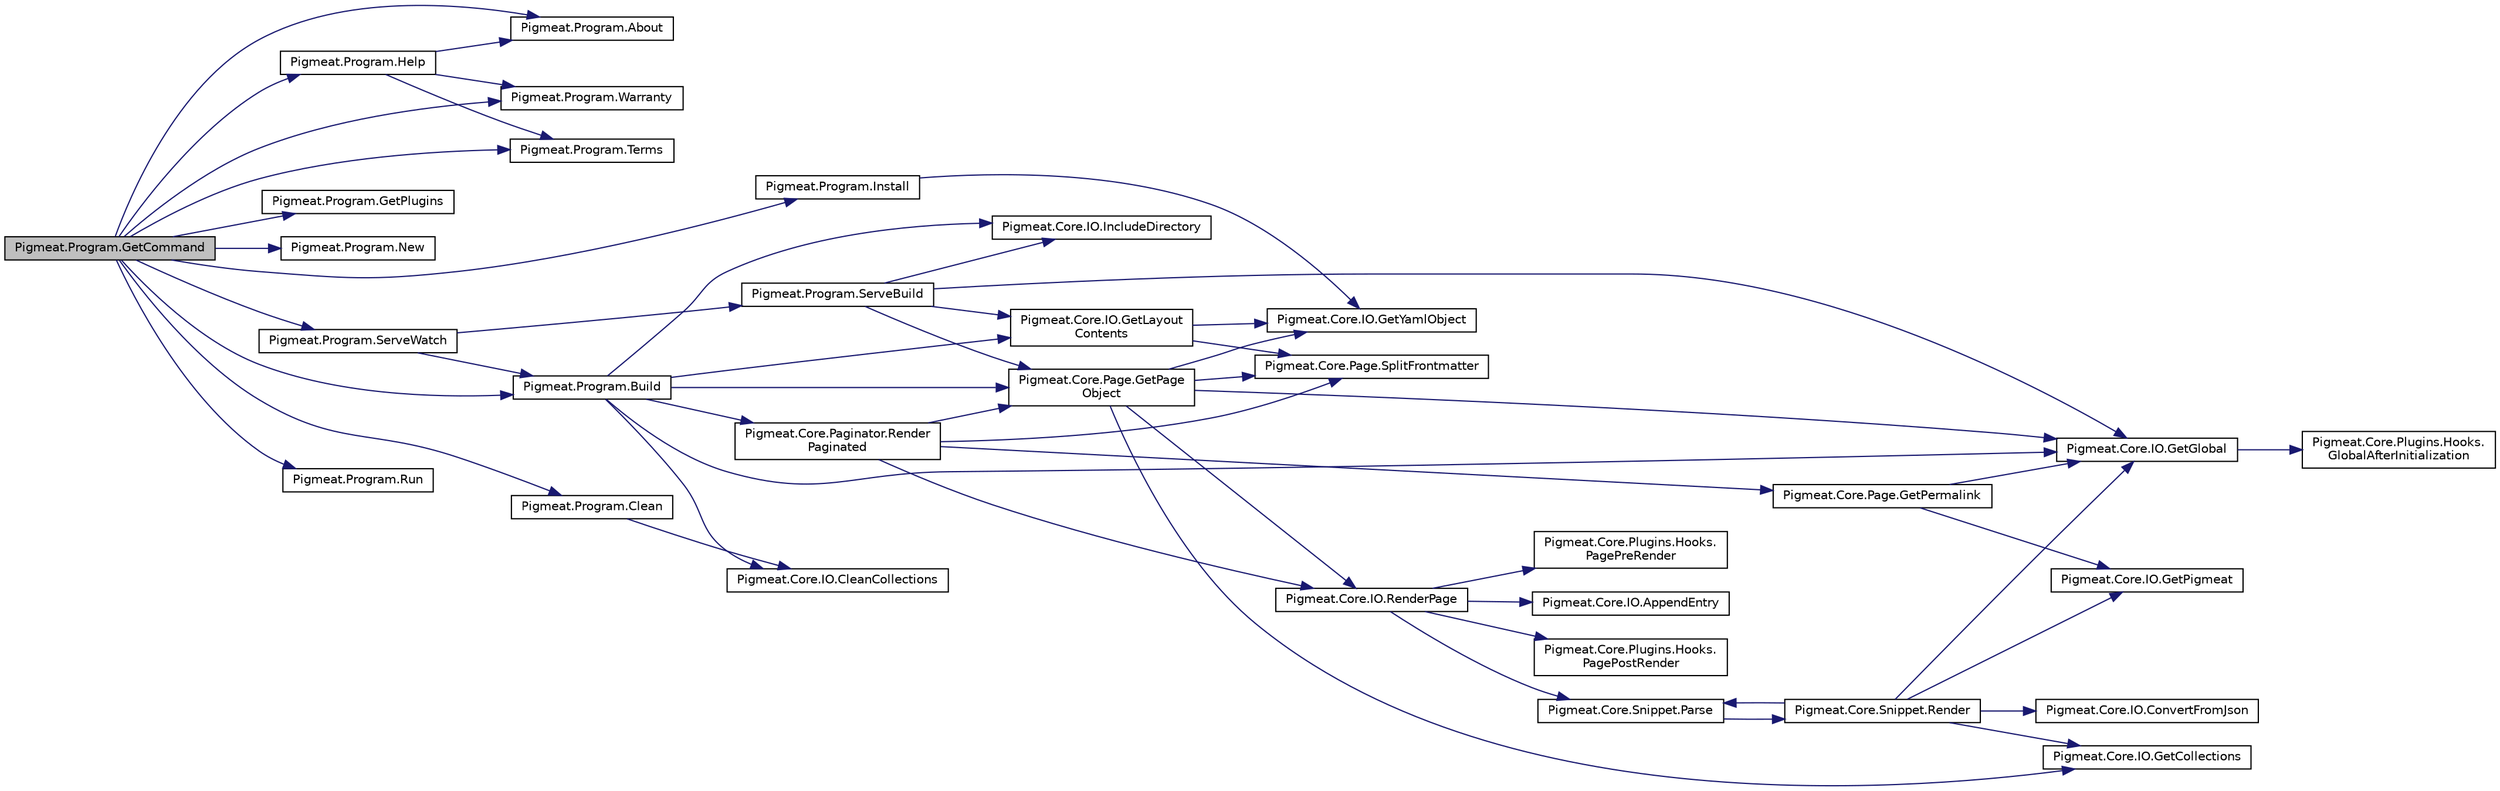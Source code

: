 digraph "Pigmeat.Program.GetCommand"
{
  edge [fontname="Helvetica",fontsize="10",labelfontname="Helvetica",labelfontsize="10"];
  node [fontname="Helvetica",fontsize="10",shape=record];
  rankdir="LR";
  Node34 [label="Pigmeat.Program.GetCommand",height=0.2,width=0.4,color="black", fillcolor="grey75", style="filled", fontcolor="black"];
  Node34 -> Node35 [color="midnightblue",fontsize="10",style="solid",fontname="Helvetica"];
  Node35 [label="Pigmeat.Program.Help",height=0.2,width=0.4,color="black", fillcolor="white", style="filled",URL="$class_pigmeat_1_1_program.html#a5ba96e069c0192950fa044954bca4647",tooltip="Show how to use the Pigmeat tool "];
  Node35 -> Node36 [color="midnightblue",fontsize="10",style="solid",fontname="Helvetica"];
  Node36 [label="Pigmeat.Program.About",height=0.2,width=0.4,color="black", fillcolor="white", style="filled",URL="$class_pigmeat_1_1_program.html#a9a8bd00e69ab494615e073f050ba2344",tooltip="Show authorship and license information regarding Pigmeat "];
  Node35 -> Node37 [color="midnightblue",fontsize="10",style="solid",fontname="Helvetica"];
  Node37 [label="Pigmeat.Program.Warranty",height=0.2,width=0.4,color="black", fillcolor="white", style="filled",URL="$class_pigmeat_1_1_program.html#a1dcbceceda4d4e696d8dbd07aa1bb036",tooltip="Output the warranty disclaimer per the GPL 3.0 license "];
  Node35 -> Node38 [color="midnightblue",fontsize="10",style="solid",fontname="Helvetica"];
  Node38 [label="Pigmeat.Program.Terms",height=0.2,width=0.4,color="black", fillcolor="white", style="filled",URL="$class_pigmeat_1_1_program.html#a8ef23dc63330befdb247d0ceac11f600",tooltip="Output the terms and conditions of the GPL 3.0 license "];
  Node34 -> Node39 [color="midnightblue",fontsize="10",style="solid",fontname="Helvetica"];
  Node39 [label="Pigmeat.Program.GetPlugins",height=0.2,width=0.4,color="black", fillcolor="white", style="filled",URL="$class_pigmeat_1_1_program.html#a5a045d65f937ae2f74232f2f9ac5a0bb",tooltip="Handle primary tool information, such as command inputs and current directory "];
  Node34 -> Node40 [color="midnightblue",fontsize="10",style="solid",fontname="Helvetica"];
  Node40 [label="Pigmeat.Program.New",height=0.2,width=0.4,color="black", fillcolor="white", style="filled",URL="$class_pigmeat_1_1_program.html#a2b436b42fd7f2960d0c73c7fdf7fb444",tooltip="Create a barebones Pigmeat project "];
  Node34 -> Node41 [color="midnightblue",fontsize="10",style="solid",fontname="Helvetica"];
  Node41 [label="Pigmeat.Program.Build",height=0.2,width=0.4,color="black", fillcolor="white", style="filled",URL="$class_pigmeat_1_1_program.html#a878beaee804aea5645618e59b1a6d250",tooltip="The standard Pigmeat build process "];
  Node41 -> Node42 [color="midnightblue",fontsize="10",style="solid",fontname="Helvetica"];
  Node42 [label="Pigmeat.Core.IO.GetGlobal",height=0.2,width=0.4,color="black", fillcolor="white", style="filled",URL="$class_pigmeat_1_1_core_1_1_i_o.html#a8f84ec34a489ed4c83089b16308ddc7f",tooltip="Get file representing project&#39;s Global context "];
  Node42 -> Node43 [color="midnightblue",fontsize="10",style="solid",fontname="Helvetica"];
  Node43 [label="Pigmeat.Core.Plugins.Hooks.\lGlobalAfterInitialization",height=0.2,width=0.4,color="black", fillcolor="white", style="filled",URL="$class_pigmeat_1_1_core_1_1_plugins_1_1_hooks.html#ab2e3f7c36307a442db4ad8da510d2ee0",tooltip="Immediately after getting the global context"];
  Node41 -> Node44 [color="midnightblue",fontsize="10",style="solid",fontname="Helvetica"];
  Node44 [label="Pigmeat.Core.IO.GetLayout\lContents",height=0.2,width=0.4,color="black", fillcolor="white", style="filled",URL="$class_pigmeat_1_1_core_1_1_i_o.html#ae9cd73892daa23bdf19c9a229fe62b7b",tooltip="Get the contents of Layouts recursively "];
  Node44 -> Node45 [color="midnightblue",fontsize="10",style="solid",fontname="Helvetica"];
  Node45 [label="Pigmeat.Core.Page.SplitFrontmatter",height=0.2,width=0.4,color="black", fillcolor="white", style="filled",URL="$class_pigmeat_1_1_core_1_1_page.html#adeeba3432008a2b7718ad52c2e0ae058",tooltip="Gets the YAML of the frontmatter for a given page "];
  Node44 -> Node46 [color="midnightblue",fontsize="10",style="solid",fontname="Helvetica"];
  Node46 [label="Pigmeat.Core.IO.GetYamlObject",height=0.2,width=0.4,color="black", fillcolor="white", style="filled",URL="$class_pigmeat_1_1_core_1_1_i_o.html#a65785eb7263115da1c592b06597727f5",tooltip="Convert YAML data into JObject "];
  Node41 -> Node47 [color="midnightblue",fontsize="10",style="solid",fontname="Helvetica"];
  Node47 [label="Pigmeat.Core.Page.GetPage\lObject",height=0.2,width=0.4,color="black", fillcolor="white", style="filled",URL="$class_pigmeat_1_1_core_1_1_page.html#a3a2dee942bb7b2f763ce5d1caba4163d",tooltip="Parses a given page into a JObject "];
  Node47 -> Node45 [color="midnightblue",fontsize="10",style="solid",fontname="Helvetica"];
  Node47 -> Node46 [color="midnightblue",fontsize="10",style="solid",fontname="Helvetica"];
  Node47 -> Node42 [color="midnightblue",fontsize="10",style="solid",fontname="Helvetica"];
  Node47 -> Node48 [color="midnightblue",fontsize="10",style="solid",fontname="Helvetica"];
  Node48 [label="Pigmeat.Core.IO.GetCollections",height=0.2,width=0.4,color="black", fillcolor="white", style="filled",URL="$class_pigmeat_1_1_core_1_1_i_o.html#a95f27be3fb9f5fd7e668f903c4e1cfb4",tooltip="Create a JObject to merge with the Global context containing each collection&#39;s collection.json data "];
  Node47 -> Node49 [color="midnightblue",fontsize="10",style="solid",fontname="Helvetica"];
  Node49 [label="Pigmeat.Core.IO.RenderPage",height=0.2,width=0.4,color="black", fillcolor="white", style="filled",URL="$class_pigmeat_1_1_core_1_1_i_o.html#a60f49d31957620c308423cad19dbf5f6",tooltip="Take layout, place Markdig-parsed content in layout, evaluate includes, render with Scriban ..."];
  Node49 -> Node50 [color="midnightblue",fontsize="10",style="solid",fontname="Helvetica"];
  Node50 [label="Pigmeat.Core.Plugins.Hooks.\lPagePreRender",height=0.2,width=0.4,color="black", fillcolor="white", style="filled",URL="$class_pigmeat_1_1_core_1_1_plugins_1_1_hooks.html#a30ab361c94c635258dbd8ed9b42b1327",tooltip="Just before rendering a page"];
  Node49 -> Node51 [color="midnightblue",fontsize="10",style="solid",fontname="Helvetica"];
  Node51 [label="Pigmeat.Core.Snippet.Parse",height=0.2,width=0.4,color="black", fillcolor="white", style="filled",URL="$class_pigmeat_1_1_core_1_1_snippet.html#a54ea5e1d3a8cd6308a1b1c9f01457146",tooltip="Parses through each {! snippet !} call in a page and evaluates them "];
  Node51 -> Node52 [color="midnightblue",fontsize="10",style="solid",fontname="Helvetica"];
  Node52 [label="Pigmeat.Core.Snippet.Render",height=0.2,width=0.4,color="black", fillcolor="white", style="filled",URL="$class_pigmeat_1_1_core_1_1_snippet.html#ac3dd182d3699b9997372e1baa768de2b",tooltip="Renders Snippets "];
  Node52 -> Node42 [color="midnightblue",fontsize="10",style="solid",fontname="Helvetica"];
  Node52 -> Node48 [color="midnightblue",fontsize="10",style="solid",fontname="Helvetica"];
  Node52 -> Node53 [color="midnightblue",fontsize="10",style="solid",fontname="Helvetica"];
  Node53 [label="Pigmeat.Core.IO.ConvertFromJson",height=0.2,width=0.4,color="black", fillcolor="white", style="filled",URL="$class_pigmeat_1_1_core_1_1_i_o.html#a821d02a0d3f636011b2dc0f8e8703e18",tooltip="Convert JObject to Scriban objects "];
  Node52 -> Node54 [color="midnightblue",fontsize="10",style="solid",fontname="Helvetica"];
  Node54 [label="Pigmeat.Core.IO.GetPigmeat",height=0.2,width=0.4,color="black", fillcolor="white", style="filled",URL="$class_pigmeat_1_1_core_1_1_i_o.html#ab52a010415630b7063180fd58759eab3",tooltip="Get JObject representing project&#39;s Pigmeat context "];
  Node52 -> Node51 [color="midnightblue",fontsize="10",style="solid",fontname="Helvetica"];
  Node49 -> Node55 [color="midnightblue",fontsize="10",style="solid",fontname="Helvetica"];
  Node55 [label="Pigmeat.Core.IO.AppendEntry",height=0.2,width=0.4,color="black", fillcolor="white", style="filled",URL="$class_pigmeat_1_1_core_1_1_i_o.html#a513be40f796bdadd8f6eb31f2446716a",tooltip="Adds JObject representations of pages in a collection to the collection&#39;s entries field in its collec..."];
  Node49 -> Node56 [color="midnightblue",fontsize="10",style="solid",fontname="Helvetica"];
  Node56 [label="Pigmeat.Core.Plugins.Hooks.\lPagePostRender",height=0.2,width=0.4,color="black", fillcolor="white", style="filled",URL="$class_pigmeat_1_1_core_1_1_plugins_1_1_hooks.html#a6e5e78f601dbc7245682031d2ad378fa",tooltip="After rendering a page, but before writing it to disk"];
  Node41 -> Node57 [color="midnightblue",fontsize="10",style="solid",fontname="Helvetica"];
  Node57 [label="Pigmeat.Core.Paginator.Render\lPaginated",height=0.2,width=0.4,color="black", fillcolor="white", style="filled",URL="$class_pigmeat_1_1_core_1_1_paginator.html#a38c0bfdf8bfe439eb2a3e58a638c823a",tooltip="Outputs a paginated version of a page (requires {{ page.paginate }} and {{ page.collection }}) ..."];
  Node57 -> Node47 [color="midnightblue",fontsize="10",style="solid",fontname="Helvetica"];
  Node57 -> Node45 [color="midnightblue",fontsize="10",style="solid",fontname="Helvetica"];
  Node57 -> Node58 [color="midnightblue",fontsize="10",style="solid",fontname="Helvetica"];
  Node58 [label="Pigmeat.Core.Page.GetPermalink",height=0.2,width=0.4,color="black", fillcolor="white", style="filled",URL="$class_pigmeat_1_1_core_1_1_page.html#a22b69a07b899c8d9825fb388357ce3b7",tooltip="Parses the permalink using given metadata to generate an output path "];
  Node58 -> Node42 [color="midnightblue",fontsize="10",style="solid",fontname="Helvetica"];
  Node58 -> Node54 [color="midnightblue",fontsize="10",style="solid",fontname="Helvetica"];
  Node57 -> Node49 [color="midnightblue",fontsize="10",style="solid",fontname="Helvetica"];
  Node41 -> Node59 [color="midnightblue",fontsize="10",style="solid",fontname="Helvetica"];
  Node59 [label="Pigmeat.Core.IO.IncludeDirectory",height=0.2,width=0.4,color="black", fillcolor="white", style="filled",URL="$class_pigmeat_1_1_core_1_1_i_o.html#ab8a3a50a1c1ae3b1183e298846b77abd",tooltip="Copy a directory recursively, for if in {{{ global.include }}} "];
  Node41 -> Node60 [color="midnightblue",fontsize="10",style="solid",fontname="Helvetica"];
  Node60 [label="Pigmeat.Core.IO.CleanCollections",height=0.2,width=0.4,color="black", fillcolor="white", style="filled",URL="$class_pigmeat_1_1_core_1_1_i_o.html#a0c35ca471821347e16cd0d36a4af6c2f",tooltip="Clean out the entries field in every collection.json file "];
  Node34 -> Node61 [color="midnightblue",fontsize="10",style="solid",fontname="Helvetica"];
  Node61 [label="Pigmeat.Program.ServeWatch",height=0.2,width=0.4,color="black", fillcolor="white", style="filled",URL="$class_pigmeat_1_1_program.html#a7fbef86d893429923099420b3748b826",tooltip="Watch the file system for changes (initial component of the serve command) "];
  Node61 -> Node41 [color="midnightblue",fontsize="10",style="solid",fontname="Helvetica"];
  Node61 -> Node62 [color="midnightblue",fontsize="10",style="solid",fontname="Helvetica"];
  Node62 [label="Pigmeat.Program.ServeBuild",height=0.2,width=0.4,color="black", fillcolor="white", style="filled",URL="$class_pigmeat_1_1_program.html#a196f0e133927e9c381295c4915ebdfb2",tooltip="Rebuild changed files (final component of the serve command) "];
  Node62 -> Node42 [color="midnightblue",fontsize="10",style="solid",fontname="Helvetica"];
  Node62 -> Node44 [color="midnightblue",fontsize="10",style="solid",fontname="Helvetica"];
  Node62 -> Node47 [color="midnightblue",fontsize="10",style="solid",fontname="Helvetica"];
  Node62 -> Node59 [color="midnightblue",fontsize="10",style="solid",fontname="Helvetica"];
  Node34 -> Node63 [color="midnightblue",fontsize="10",style="solid",fontname="Helvetica"];
  Node63 [label="Pigmeat.Program.Run",height=0.2,width=0.4,color="black", fillcolor="white", style="filled",URL="$class_pigmeat_1_1_program.html#a5d464c8f6b120a3c279d587c61d18df4",tooltip="Run a plugin "];
  Node34 -> Node64 [color="midnightblue",fontsize="10",style="solid",fontname="Helvetica"];
  Node64 [label="Pigmeat.Program.Install",height=0.2,width=0.4,color="black", fillcolor="white", style="filled",URL="$class_pigmeat_1_1_program.html#a48e58e60d726bd462ea0d01e075fc3f1",tooltip="Install a Pigmeat theme "];
  Node64 -> Node46 [color="midnightblue",fontsize="10",style="solid",fontname="Helvetica"];
  Node34 -> Node65 [color="midnightblue",fontsize="10",style="solid",fontname="Helvetica"];
  Node65 [label="Pigmeat.Program.Clean",height=0.2,width=0.4,color="black", fillcolor="white", style="filled",URL="$class_pigmeat_1_1_program.html#aee7bf660974463ceba948a73238f6cbc",tooltip="Clean the Pigmeat output directory "];
  Node65 -> Node60 [color="midnightblue",fontsize="10",style="solid",fontname="Helvetica"];
  Node34 -> Node36 [color="midnightblue",fontsize="10",style="solid",fontname="Helvetica"];
  Node34 -> Node37 [color="midnightblue",fontsize="10",style="solid",fontname="Helvetica"];
  Node34 -> Node38 [color="midnightblue",fontsize="10",style="solid",fontname="Helvetica"];
}
